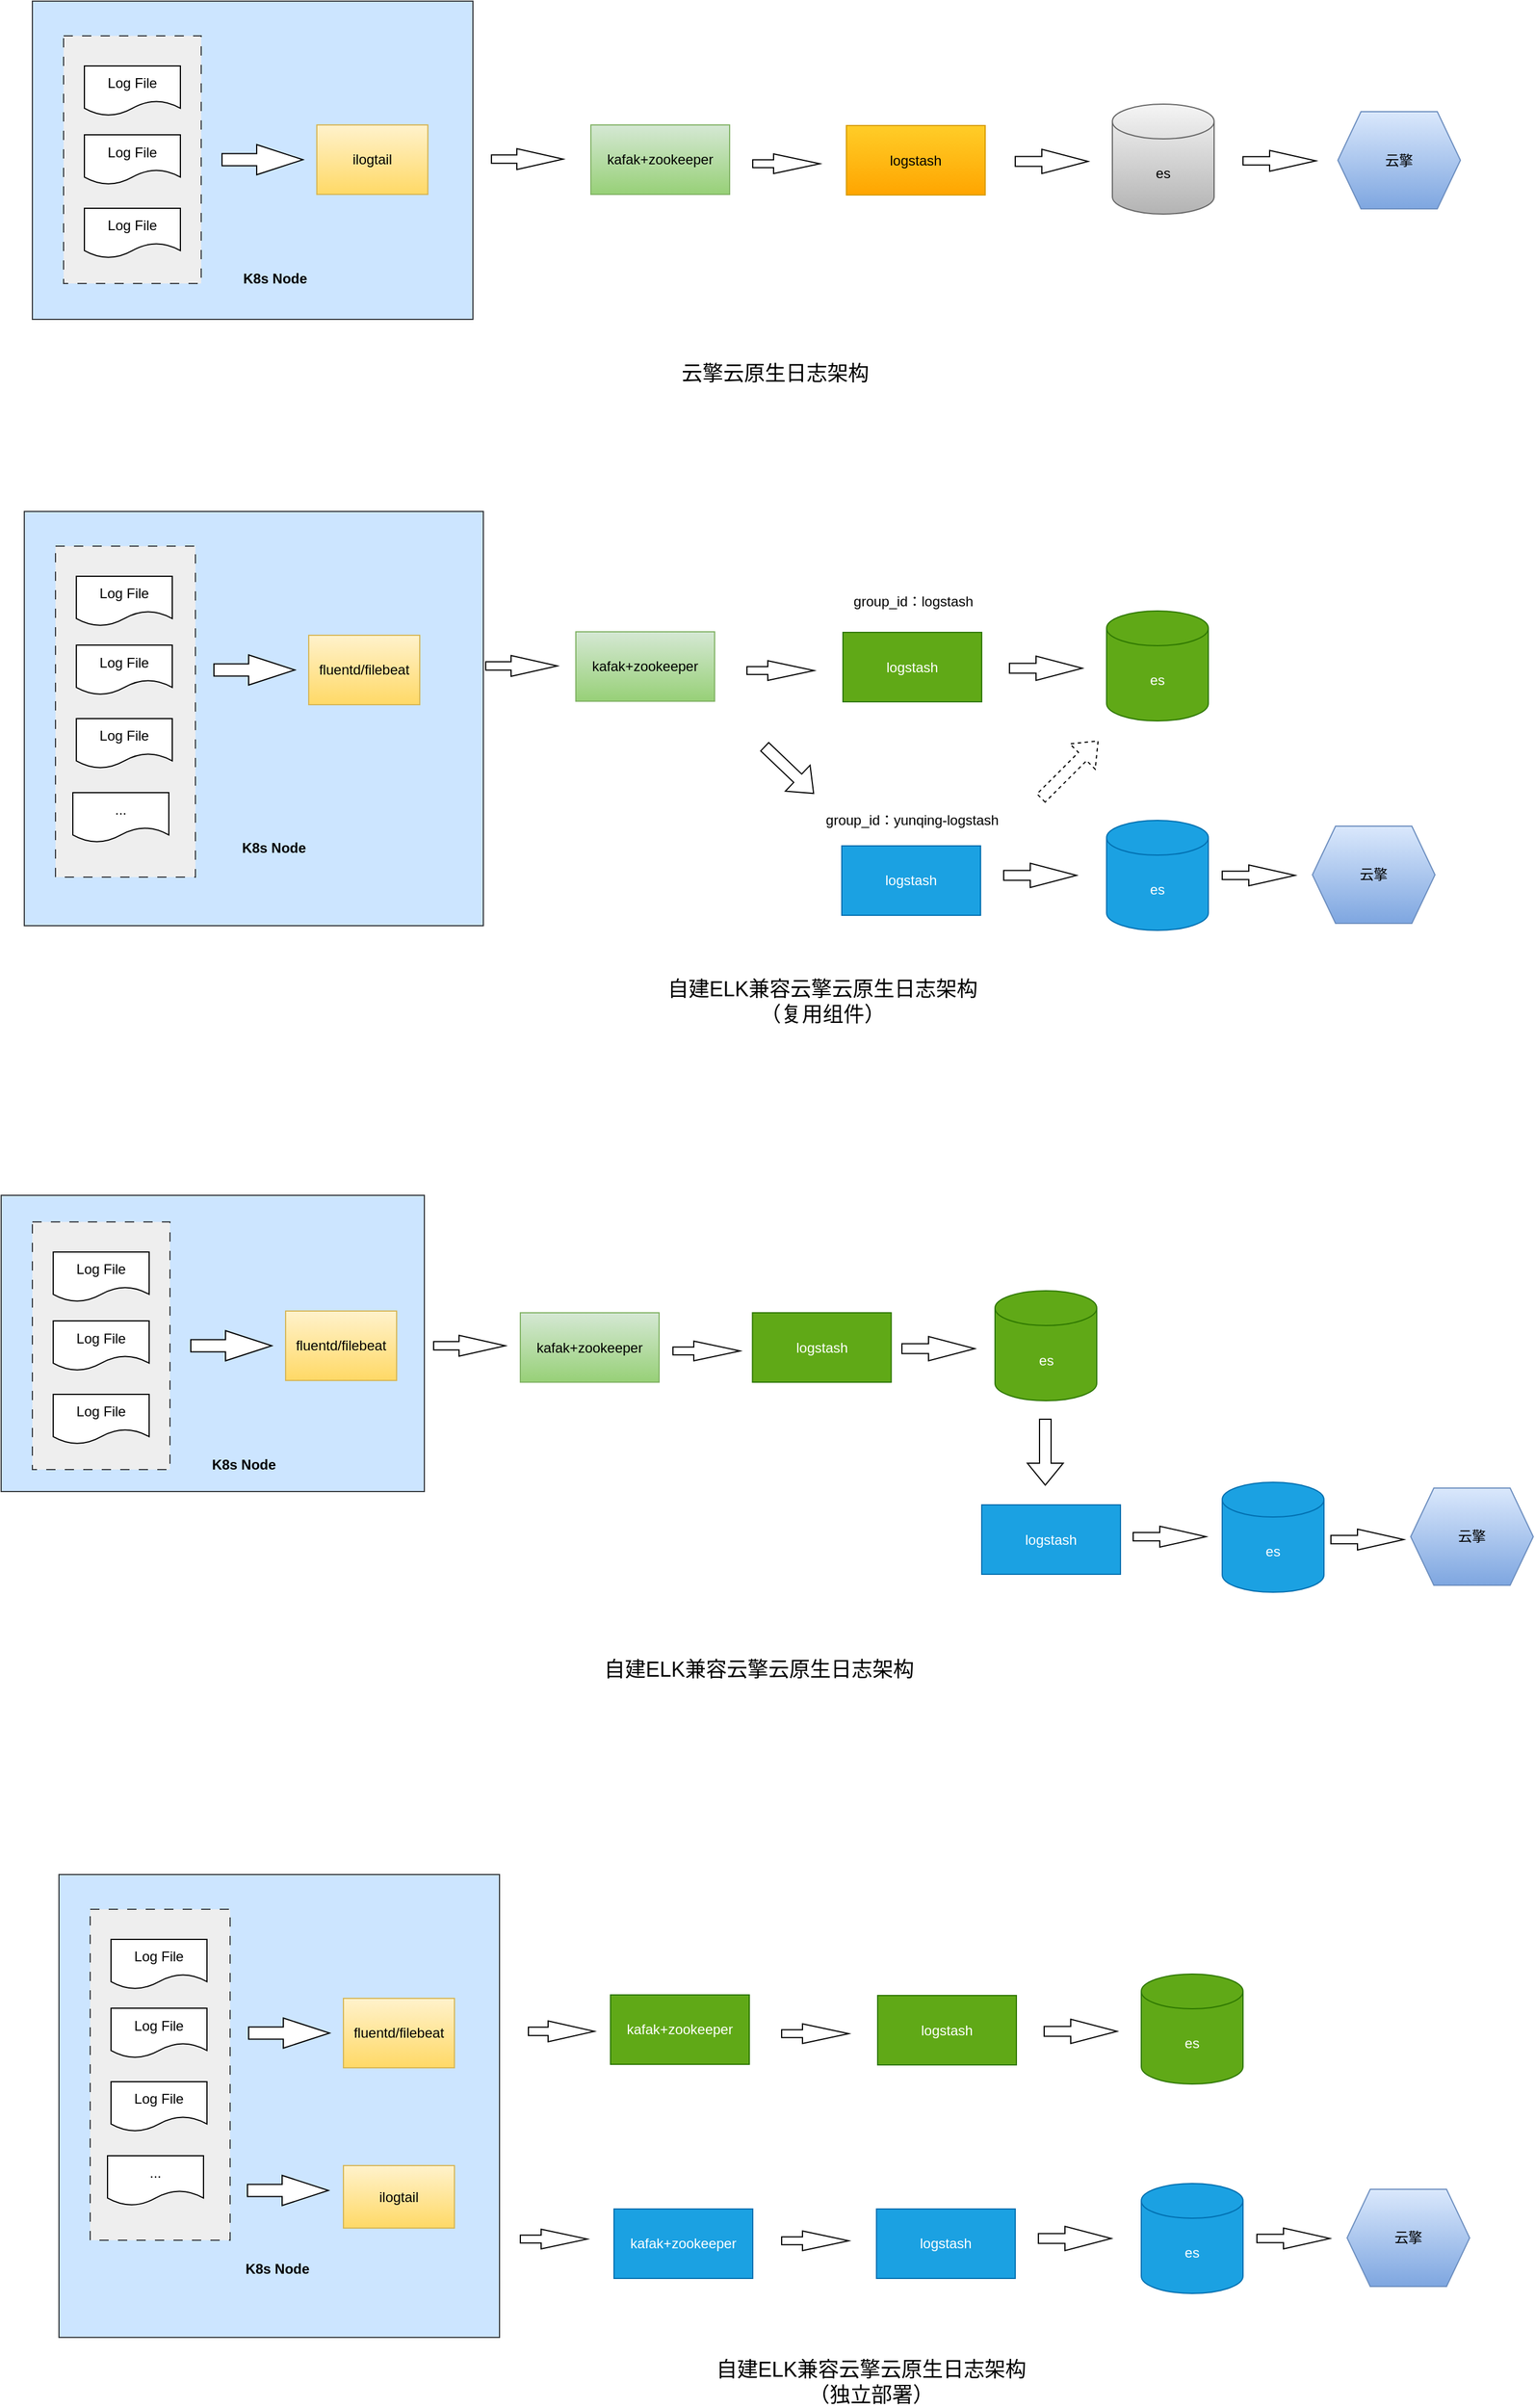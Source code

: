 <mxfile version="24.4.2" type="github">
  <diagram name="第 1 页" id="BbhQ3sLFAGEHEYkjeD8c">
    <mxGraphModel dx="1739" dy="624" grid="0" gridSize="10" guides="1" tooltips="1" connect="1" arrows="1" fold="1" page="0" pageScale="1" pageWidth="827" pageHeight="1169" math="0" shadow="0">
      <root>
        <mxCell id="0" />
        <mxCell id="1" parent="0" />
        <mxCell id="bUwzKDvQNxw6nzo83_uS-1" value="" style="rounded=0;whiteSpace=wrap;html=1;fillColor=#cce5ff;strokeColor=#36393d;" parent="1" vertex="1">
          <mxGeometry x="-38" y="178" width="381" height="275" as="geometry" />
        </mxCell>
        <mxCell id="bUwzKDvQNxw6nzo83_uS-2" value="ilogtail" style="rounded=0;whiteSpace=wrap;html=1;fillColor=#fff2cc;strokeColor=#d6b656;gradientColor=#ffd966;" parent="1" vertex="1">
          <mxGeometry x="208" y="285" width="96" height="60" as="geometry" />
        </mxCell>
        <mxCell id="bUwzKDvQNxw6nzo83_uS-3" value="" style="rounded=0;whiteSpace=wrap;html=1;dashed=1;dashPattern=8 8;fillColor=#eeeeee;strokeColor=#36393d;" parent="1" vertex="1">
          <mxGeometry x="-11" y="208" width="119" height="214" as="geometry" />
        </mxCell>
        <mxCell id="bUwzKDvQNxw6nzo83_uS-4" value="" style="html=1;shadow=0;dashed=0;align=center;verticalAlign=middle;shape=mxgraph.arrows2.arrow;dy=0.6;dx=40;notch=0;" parent="1" vertex="1">
          <mxGeometry x="126" y="302" width="70" height="26" as="geometry" />
        </mxCell>
        <mxCell id="bUwzKDvQNxw6nzo83_uS-7" value="" style="html=1;shadow=0;dashed=0;align=center;verticalAlign=middle;shape=mxgraph.arrows2.arrow;dy=0.6;dx=40;notch=0;" parent="1" vertex="1">
          <mxGeometry x="359" y="305.5" width="62" height="18" as="geometry" />
        </mxCell>
        <mxCell id="bUwzKDvQNxw6nzo83_uS-8" value="kafak+zookeeper" style="rounded=0;whiteSpace=wrap;html=1;fillColor=#d5e8d4;strokeColor=#82b366;gradientColor=#97d077;" parent="1" vertex="1">
          <mxGeometry x="445" y="285" width="120" height="60" as="geometry" />
        </mxCell>
        <mxCell id="bUwzKDvQNxw6nzo83_uS-9" value="logstash" style="rounded=0;whiteSpace=wrap;html=1;fillColor=#ffcd28;strokeColor=#d79b00;gradientColor=#ffa500;" parent="1" vertex="1">
          <mxGeometry x="666" y="285.5" width="120" height="60" as="geometry" />
        </mxCell>
        <mxCell id="bUwzKDvQNxw6nzo83_uS-12" value="" style="html=1;shadow=0;dashed=0;align=center;verticalAlign=middle;shape=mxgraph.arrows2.arrow;dy=0.6;dx=40;notch=0;" parent="1" vertex="1">
          <mxGeometry x="585" y="310" width="58" height="17" as="geometry" />
        </mxCell>
        <mxCell id="bUwzKDvQNxw6nzo83_uS-14" value="es" style="shape=cylinder3;whiteSpace=wrap;html=1;boundedLbl=1;backgroundOutline=1;size=15;fillColor=#f5f5f5;strokeColor=#666666;gradientColor=#b3b3b3;" parent="1" vertex="1">
          <mxGeometry x="896" y="267" width="88" height="95" as="geometry" />
        </mxCell>
        <mxCell id="bUwzKDvQNxw6nzo83_uS-15" value="" style="html=1;shadow=0;dashed=0;align=center;verticalAlign=middle;shape=mxgraph.arrows2.arrow;dy=0.6;dx=40;notch=0;" parent="1" vertex="1">
          <mxGeometry x="812" y="306" width="63" height="21" as="geometry" />
        </mxCell>
        <mxCell id="bUwzKDvQNxw6nzo83_uS-18" value="" style="html=1;shadow=0;dashed=0;align=center;verticalAlign=middle;shape=mxgraph.arrows2.arrow;dy=0.6;dx=40;notch=0;" parent="1" vertex="1">
          <mxGeometry x="1009" y="307" width="63" height="18" as="geometry" />
        </mxCell>
        <mxCell id="bUwzKDvQNxw6nzo83_uS-19" value="云擎" style="shape=hexagon;perimeter=hexagonPerimeter2;whiteSpace=wrap;html=1;fixedSize=1;fillColor=#dae8fc;strokeColor=#6c8ebf;gradientColor=#7ea6e0;" parent="1" vertex="1">
          <mxGeometry x="1091" y="273.5" width="106" height="84" as="geometry" />
        </mxCell>
        <mxCell id="bUwzKDvQNxw6nzo83_uS-20" value="Log File" style="shape=document;whiteSpace=wrap;html=1;boundedLbl=1;" parent="1" vertex="1">
          <mxGeometry x="7" y="234" width="83" height="43" as="geometry" />
        </mxCell>
        <mxCell id="bUwzKDvQNxw6nzo83_uS-21" value="Log File" style="shape=document;whiteSpace=wrap;html=1;boundedLbl=1;" parent="1" vertex="1">
          <mxGeometry x="7" y="293.5" width="83" height="43" as="geometry" />
        </mxCell>
        <mxCell id="bUwzKDvQNxw6nzo83_uS-22" value="Log File" style="shape=document;whiteSpace=wrap;html=1;boundedLbl=1;" parent="1" vertex="1">
          <mxGeometry x="7" y="357" width="83" height="43" as="geometry" />
        </mxCell>
        <mxCell id="bUwzKDvQNxw6nzo83_uS-23" value="&lt;b&gt;K8s Node&lt;/b&gt;" style="text;html=1;align=center;verticalAlign=middle;whiteSpace=wrap;rounded=0;" parent="1" vertex="1">
          <mxGeometry x="141.5" y="403" width="60" height="30" as="geometry" />
        </mxCell>
        <mxCell id="bUwzKDvQNxw6nzo83_uS-31" value="&lt;font style=&quot;font-size: 18px;&quot;&gt;云擎云原生日志架构&lt;/font&gt;" style="text;html=1;align=center;verticalAlign=middle;whiteSpace=wrap;rounded=0;" parent="1" vertex="1">
          <mxGeometry x="508" y="485" width="193" height="30" as="geometry" />
        </mxCell>
        <mxCell id="aREOA3AA0NQ1qb8RDd3X-1" value="" style="rounded=0;whiteSpace=wrap;html=1;fillColor=#cce5ff;strokeColor=#36393d;" parent="1" vertex="1">
          <mxGeometry x="-45" y="619" width="397" height="358" as="geometry" />
        </mxCell>
        <mxCell id="aREOA3AA0NQ1qb8RDd3X-2" value="fluentd/filebeat" style="rounded=0;whiteSpace=wrap;html=1;fillColor=#fff2cc;strokeColor=#d6b656;gradientColor=#ffd966;" parent="1" vertex="1">
          <mxGeometry x="201" y="726" width="96" height="60" as="geometry" />
        </mxCell>
        <mxCell id="aREOA3AA0NQ1qb8RDd3X-3" value="" style="rounded=0;whiteSpace=wrap;html=1;dashed=1;dashPattern=8 8;fillColor=#eeeeee;strokeColor=#36393d;" parent="1" vertex="1">
          <mxGeometry x="-18" y="649" width="121" height="286" as="geometry" />
        </mxCell>
        <mxCell id="aREOA3AA0NQ1qb8RDd3X-4" value="" style="html=1;shadow=0;dashed=0;align=center;verticalAlign=middle;shape=mxgraph.arrows2.arrow;dy=0.6;dx=40;notch=0;" parent="1" vertex="1">
          <mxGeometry x="119" y="743" width="70" height="26" as="geometry" />
        </mxCell>
        <mxCell id="aREOA3AA0NQ1qb8RDd3X-5" value="" style="html=1;shadow=0;dashed=0;align=center;verticalAlign=middle;shape=mxgraph.arrows2.arrow;dy=0.6;dx=40;notch=0;" parent="1" vertex="1">
          <mxGeometry x="354" y="743.5" width="62" height="18" as="geometry" />
        </mxCell>
        <mxCell id="aREOA3AA0NQ1qb8RDd3X-6" value="kafak+zookeeper" style="rounded=0;whiteSpace=wrap;html=1;fillColor=#d5e8d4;strokeColor=#82b366;gradientColor=#97d077;" parent="1" vertex="1">
          <mxGeometry x="432" y="723" width="120" height="60" as="geometry" />
        </mxCell>
        <mxCell id="aREOA3AA0NQ1qb8RDd3X-7" value="logstash" style="rounded=0;whiteSpace=wrap;html=1;fillColor=#60a917;strokeColor=#2D7600;fontColor=#ffffff;" parent="1" vertex="1">
          <mxGeometry x="663" y="723.5" width="120" height="60" as="geometry" />
        </mxCell>
        <mxCell id="aREOA3AA0NQ1qb8RDd3X-8" value="" style="html=1;shadow=0;dashed=0;align=center;verticalAlign=middle;shape=mxgraph.arrows2.arrow;dy=0.6;dx=40;notch=0;" parent="1" vertex="1">
          <mxGeometry x="580" y="748" width="58" height="17" as="geometry" />
        </mxCell>
        <mxCell id="aREOA3AA0NQ1qb8RDd3X-9" value="es" style="shape=cylinder3;whiteSpace=wrap;html=1;boundedLbl=1;backgroundOutline=1;size=15;fillColor=#60a917;strokeColor=#2D7600;fontColor=#ffffff;" parent="1" vertex="1">
          <mxGeometry x="891" y="705" width="88" height="95" as="geometry" />
        </mxCell>
        <mxCell id="aREOA3AA0NQ1qb8RDd3X-10" value="" style="html=1;shadow=0;dashed=0;align=center;verticalAlign=middle;shape=mxgraph.arrows2.arrow;dy=0.6;dx=40;notch=0;" parent="1" vertex="1">
          <mxGeometry x="807" y="744" width="63" height="21" as="geometry" />
        </mxCell>
        <mxCell id="aREOA3AA0NQ1qb8RDd3X-11" value="" style="html=1;shadow=0;dashed=0;align=center;verticalAlign=middle;shape=mxgraph.arrows2.arrow;dy=0.6;dx=40;notch=0;" parent="1" vertex="1">
          <mxGeometry x="991" y="924.5" width="63" height="18" as="geometry" />
        </mxCell>
        <mxCell id="aREOA3AA0NQ1qb8RDd3X-12" value="云擎" style="shape=hexagon;perimeter=hexagonPerimeter2;whiteSpace=wrap;html=1;fixedSize=1;fillColor=#dae8fc;strokeColor=#6c8ebf;gradientColor=#7ea6e0;" parent="1" vertex="1">
          <mxGeometry x="1069" y="891" width="106" height="84" as="geometry" />
        </mxCell>
        <mxCell id="aREOA3AA0NQ1qb8RDd3X-13" value="Log File" style="shape=document;whiteSpace=wrap;html=1;boundedLbl=1;" parent="1" vertex="1">
          <mxGeometry y="675" width="83" height="43" as="geometry" />
        </mxCell>
        <mxCell id="aREOA3AA0NQ1qb8RDd3X-14" value="Log File" style="shape=document;whiteSpace=wrap;html=1;boundedLbl=1;" parent="1" vertex="1">
          <mxGeometry y="734.5" width="83" height="43" as="geometry" />
        </mxCell>
        <mxCell id="aREOA3AA0NQ1qb8RDd3X-15" value="Log File" style="shape=document;whiteSpace=wrap;html=1;boundedLbl=1;" parent="1" vertex="1">
          <mxGeometry y="798" width="83" height="43" as="geometry" />
        </mxCell>
        <mxCell id="aREOA3AA0NQ1qb8RDd3X-16" value="&lt;b&gt;K8s Node&lt;/b&gt;" style="text;html=1;align=center;verticalAlign=middle;whiteSpace=wrap;rounded=0;" parent="1" vertex="1">
          <mxGeometry x="141" y="894.5" width="60" height="30" as="geometry" />
        </mxCell>
        <mxCell id="aREOA3AA0NQ1qb8RDd3X-17" value="logstash" style="rounded=0;whiteSpace=wrap;html=1;fillColor=#1ba1e2;strokeColor=#006EAF;fontColor=#ffffff;" parent="1" vertex="1">
          <mxGeometry x="662" y="908" width="120" height="60" as="geometry" />
        </mxCell>
        <mxCell id="aREOA3AA0NQ1qb8RDd3X-18" value="es" style="shape=cylinder3;whiteSpace=wrap;html=1;boundedLbl=1;backgroundOutline=1;size=15;fillColor=#1ba1e2;strokeColor=#006EAF;fontColor=#ffffff;" parent="1" vertex="1">
          <mxGeometry x="891" y="886" width="88" height="95" as="geometry" />
        </mxCell>
        <mxCell id="aREOA3AA0NQ1qb8RDd3X-21" value="" style="html=1;shadow=0;dashed=0;align=center;verticalAlign=middle;shape=mxgraph.arrows2.arrow;dy=0.6;dx=40;notch=0;" parent="1" vertex="1">
          <mxGeometry x="802" y="923" width="63" height="21" as="geometry" />
        </mxCell>
        <mxCell id="aREOA3AA0NQ1qb8RDd3X-27" value="" style="shape=flexArrow;endArrow=classic;html=1;rounded=0;dashed=1;" parent="1" edge="1">
          <mxGeometry width="50" height="50" relative="1" as="geometry">
            <mxPoint x="834" y="867" as="sourcePoint" />
            <mxPoint x="884" y="817" as="targetPoint" />
          </mxGeometry>
        </mxCell>
        <mxCell id="aREOA3AA0NQ1qb8RDd3X-28" value="" style="shape=flexArrow;endArrow=classic;html=1;rounded=0;" parent="1" edge="1">
          <mxGeometry width="50" height="50" relative="1" as="geometry">
            <mxPoint x="595" y="822" as="sourcePoint" />
            <mxPoint x="638" y="863" as="targetPoint" />
          </mxGeometry>
        </mxCell>
        <mxCell id="aREOA3AA0NQ1qb8RDd3X-29" value="group_id：logstash" style="text;html=1;align=center;verticalAlign=middle;whiteSpace=wrap;rounded=0;" parent="1" vertex="1">
          <mxGeometry x="666" y="682" width="116" height="30" as="geometry" />
        </mxCell>
        <mxCell id="aREOA3AA0NQ1qb8RDd3X-30" value="group_id：yunqing-logstash" style="text;html=1;align=center;verticalAlign=middle;whiteSpace=wrap;rounded=0;" parent="1" vertex="1">
          <mxGeometry x="644" y="871" width="158" height="30" as="geometry" />
        </mxCell>
        <mxCell id="aREOA3AA0NQ1qb8RDd3X-32" value="..." style="shape=document;whiteSpace=wrap;html=1;boundedLbl=1;" parent="1" vertex="1">
          <mxGeometry x="-3" y="862" width="83" height="43" as="geometry" />
        </mxCell>
        <mxCell id="EqTw1fBom0toelJ74vTw-1" value="&lt;font style=&quot;font-size: 18px;&quot;&gt;自建ELK兼容云擎云原生日志架构&lt;/font&gt;&lt;div&gt;&lt;font style=&quot;font-size: 18px;&quot;&gt;（复用组件）&lt;/font&gt;&lt;/div&gt;" style="text;html=1;align=center;verticalAlign=middle;whiteSpace=wrap;rounded=0;" vertex="1" parent="1">
          <mxGeometry x="482.5" y="1023" width="324.5" height="39" as="geometry" />
        </mxCell>
        <mxCell id="EqTw1fBom0toelJ74vTw-2" value="" style="rounded=0;whiteSpace=wrap;html=1;fillColor=#cce5ff;strokeColor=#36393d;" vertex="1" parent="1">
          <mxGeometry x="-65" y="1210" width="366" height="256" as="geometry" />
        </mxCell>
        <mxCell id="EqTw1fBom0toelJ74vTw-3" value="fluentd/filebeat" style="rounded=0;whiteSpace=wrap;html=1;fillColor=#fff2cc;strokeColor=#d6b656;gradientColor=#ffd966;" vertex="1" parent="1">
          <mxGeometry x="181" y="1310" width="96" height="60" as="geometry" />
        </mxCell>
        <mxCell id="EqTw1fBom0toelJ74vTw-4" value="" style="rounded=0;whiteSpace=wrap;html=1;dashed=1;dashPattern=8 8;fillColor=#eeeeee;strokeColor=#36393d;" vertex="1" parent="1">
          <mxGeometry x="-38" y="1233" width="119" height="214" as="geometry" />
        </mxCell>
        <mxCell id="EqTw1fBom0toelJ74vTw-5" value="" style="html=1;shadow=0;dashed=0;align=center;verticalAlign=middle;shape=mxgraph.arrows2.arrow;dy=0.6;dx=40;notch=0;" vertex="1" parent="1">
          <mxGeometry x="99" y="1327" width="70" height="26" as="geometry" />
        </mxCell>
        <mxCell id="EqTw1fBom0toelJ74vTw-6" value="" style="html=1;shadow=0;dashed=0;align=center;verticalAlign=middle;shape=mxgraph.arrows2.arrow;dy=0.6;dx=40;notch=0;" vertex="1" parent="1">
          <mxGeometry x="309" y="1331" width="62" height="18" as="geometry" />
        </mxCell>
        <mxCell id="EqTw1fBom0toelJ74vTw-7" value="kafak+zookeeper" style="rounded=0;whiteSpace=wrap;html=1;fillColor=#d5e8d4;strokeColor=#82b366;gradientColor=#97d077;" vertex="1" parent="1">
          <mxGeometry x="384" y="1311.5" width="120" height="60" as="geometry" />
        </mxCell>
        <mxCell id="EqTw1fBom0toelJ74vTw-8" value="logstash" style="rounded=0;whiteSpace=wrap;html=1;fillColor=#60a917;strokeColor=#2D7600;fontColor=#ffffff;" vertex="1" parent="1">
          <mxGeometry x="584.75" y="1311.5" width="120" height="60" as="geometry" />
        </mxCell>
        <mxCell id="EqTw1fBom0toelJ74vTw-9" value="" style="html=1;shadow=0;dashed=0;align=center;verticalAlign=middle;shape=mxgraph.arrows2.arrow;dy=0.6;dx=40;notch=0;" vertex="1" parent="1">
          <mxGeometry x="516" y="1336" width="58" height="17" as="geometry" />
        </mxCell>
        <mxCell id="EqTw1fBom0toelJ74vTw-10" value="es" style="shape=cylinder3;whiteSpace=wrap;html=1;boundedLbl=1;backgroundOutline=1;size=15;fillColor=#60a917;strokeColor=#2D7600;fontColor=#ffffff;" vertex="1" parent="1">
          <mxGeometry x="794.5" y="1292.5" width="88" height="95" as="geometry" />
        </mxCell>
        <mxCell id="EqTw1fBom0toelJ74vTw-11" value="" style="html=1;shadow=0;dashed=0;align=center;verticalAlign=middle;shape=mxgraph.arrows2.arrow;dy=0.6;dx=40;notch=0;" vertex="1" parent="1">
          <mxGeometry x="714" y="1332" width="63" height="21" as="geometry" />
        </mxCell>
        <mxCell id="EqTw1fBom0toelJ74vTw-12" value="" style="html=1;shadow=0;dashed=0;align=center;verticalAlign=middle;shape=mxgraph.arrows2.arrow;dy=0.6;dx=40;notch=0;" vertex="1" parent="1">
          <mxGeometry x="914" y="1496" width="63" height="18" as="geometry" />
        </mxCell>
        <mxCell id="EqTw1fBom0toelJ74vTw-13" value="云擎" style="shape=hexagon;perimeter=hexagonPerimeter2;whiteSpace=wrap;html=1;fixedSize=1;fillColor=#dae8fc;strokeColor=#6c8ebf;gradientColor=#7ea6e0;" vertex="1" parent="1">
          <mxGeometry x="1154" y="1463" width="106" height="84" as="geometry" />
        </mxCell>
        <mxCell id="EqTw1fBom0toelJ74vTw-14" value="Log File" style="shape=document;whiteSpace=wrap;html=1;boundedLbl=1;" vertex="1" parent="1">
          <mxGeometry x="-20" y="1259" width="83" height="43" as="geometry" />
        </mxCell>
        <mxCell id="EqTw1fBom0toelJ74vTw-15" value="Log File" style="shape=document;whiteSpace=wrap;html=1;boundedLbl=1;" vertex="1" parent="1">
          <mxGeometry x="-20" y="1318.5" width="83" height="43" as="geometry" />
        </mxCell>
        <mxCell id="EqTw1fBom0toelJ74vTw-16" value="Log File" style="shape=document;whiteSpace=wrap;html=1;boundedLbl=1;" vertex="1" parent="1">
          <mxGeometry x="-20" y="1382" width="83" height="43" as="geometry" />
        </mxCell>
        <mxCell id="EqTw1fBom0toelJ74vTw-17" value="&lt;b&gt;K8s Node&lt;/b&gt;" style="text;html=1;align=center;verticalAlign=middle;whiteSpace=wrap;rounded=0;" vertex="1" parent="1">
          <mxGeometry x="114.5" y="1428" width="60" height="30" as="geometry" />
        </mxCell>
        <mxCell id="EqTw1fBom0toelJ74vTw-19" value="&lt;font style=&quot;font-size: 18px;&quot;&gt;自建ELK兼容云擎云原生日志架构&lt;/font&gt;" style="text;html=1;align=center;verticalAlign=middle;whiteSpace=wrap;rounded=0;" vertex="1" parent="1">
          <mxGeometry x="428" y="1600" width="324.5" height="39" as="geometry" />
        </mxCell>
        <mxCell id="EqTw1fBom0toelJ74vTw-20" value="logstash" style="rounded=0;whiteSpace=wrap;html=1;fillColor=#1ba1e2;strokeColor=#006EAF;fontColor=#ffffff;" vertex="1" parent="1">
          <mxGeometry x="783" y="1477.5" width="120" height="60" as="geometry" />
        </mxCell>
        <mxCell id="EqTw1fBom0toelJ74vTw-21" value="es" style="shape=cylinder3;whiteSpace=wrap;html=1;boundedLbl=1;backgroundOutline=1;size=15;fillColor=#1ba1e2;strokeColor=#006EAF;fontColor=#ffffff;" vertex="1" parent="1">
          <mxGeometry x="991" y="1458" width="88" height="95" as="geometry" />
        </mxCell>
        <mxCell id="EqTw1fBom0toelJ74vTw-25" value="" style="shape=flexArrow;endArrow=classic;html=1;rounded=0;" edge="1" parent="1">
          <mxGeometry width="50" height="50" relative="1" as="geometry">
            <mxPoint x="838" y="1403" as="sourcePoint" />
            <mxPoint x="838" y="1461" as="targetPoint" />
          </mxGeometry>
        </mxCell>
        <mxCell id="EqTw1fBom0toelJ74vTw-29" value="" style="html=1;shadow=0;dashed=0;align=center;verticalAlign=middle;shape=mxgraph.arrows2.arrow;dy=0.6;dx=40;notch=0;" vertex="1" parent="1">
          <mxGeometry x="1085" y="1498.5" width="63" height="18" as="geometry" />
        </mxCell>
        <mxCell id="EqTw1fBom0toelJ74vTw-30" value="" style="rounded=0;whiteSpace=wrap;html=1;fillColor=#cce5ff;strokeColor=#36393d;" vertex="1" parent="1">
          <mxGeometry x="-15" y="1797" width="381" height="400" as="geometry" />
        </mxCell>
        <mxCell id="EqTw1fBom0toelJ74vTw-31" value="fluentd/filebeat" style="rounded=0;whiteSpace=wrap;html=1;fillColor=#fff2cc;strokeColor=#d6b656;gradientColor=#ffd966;" vertex="1" parent="1">
          <mxGeometry x="231" y="1904" width="96" height="60" as="geometry" />
        </mxCell>
        <mxCell id="EqTw1fBom0toelJ74vTw-32" value="" style="rounded=0;whiteSpace=wrap;html=1;dashed=1;dashPattern=8 8;fillColor=#eeeeee;strokeColor=#36393d;" vertex="1" parent="1">
          <mxGeometry x="12" y="1827" width="121" height="286" as="geometry" />
        </mxCell>
        <mxCell id="EqTw1fBom0toelJ74vTw-33" value="" style="html=1;shadow=0;dashed=0;align=center;verticalAlign=middle;shape=mxgraph.arrows2.arrow;dy=0.6;dx=40;notch=0;" vertex="1" parent="1">
          <mxGeometry x="149" y="1921" width="70" height="26" as="geometry" />
        </mxCell>
        <mxCell id="EqTw1fBom0toelJ74vTw-34" value="" style="html=1;shadow=0;dashed=0;align=center;verticalAlign=middle;shape=mxgraph.arrows2.arrow;dy=0.6;dx=40;notch=0;" vertex="1" parent="1">
          <mxGeometry x="391" y="1923.5" width="57" height="18" as="geometry" />
        </mxCell>
        <mxCell id="EqTw1fBom0toelJ74vTw-35" value="kafak+zookeeper" style="rounded=0;whiteSpace=wrap;html=1;fillColor=#60a917;strokeColor=#2D7600;fontColor=#ffffff;" vertex="1" parent="1">
          <mxGeometry x="462" y="1901" width="120" height="60" as="geometry" />
        </mxCell>
        <mxCell id="EqTw1fBom0toelJ74vTw-36" value="logstash" style="rounded=0;whiteSpace=wrap;html=1;fillColor=#60a917;strokeColor=#2D7600;fontColor=#ffffff;" vertex="1" parent="1">
          <mxGeometry x="693" y="1901.5" width="120" height="60" as="geometry" />
        </mxCell>
        <mxCell id="EqTw1fBom0toelJ74vTw-37" value="" style="html=1;shadow=0;dashed=0;align=center;verticalAlign=middle;shape=mxgraph.arrows2.arrow;dy=0.6;dx=40;notch=0;" vertex="1" parent="1">
          <mxGeometry x="610" y="1926" width="58" height="17" as="geometry" />
        </mxCell>
        <mxCell id="EqTw1fBom0toelJ74vTw-38" value="es" style="shape=cylinder3;whiteSpace=wrap;html=1;boundedLbl=1;backgroundOutline=1;size=15;fillColor=#60a917;strokeColor=#2D7600;fontColor=#ffffff;" vertex="1" parent="1">
          <mxGeometry x="921" y="1883" width="88" height="95" as="geometry" />
        </mxCell>
        <mxCell id="EqTw1fBom0toelJ74vTw-39" value="" style="html=1;shadow=0;dashed=0;align=center;verticalAlign=middle;shape=mxgraph.arrows2.arrow;dy=0.6;dx=40;notch=0;" vertex="1" parent="1">
          <mxGeometry x="837" y="1922" width="63" height="21" as="geometry" />
        </mxCell>
        <mxCell id="EqTw1fBom0toelJ74vTw-40" value="" style="html=1;shadow=0;dashed=0;align=center;verticalAlign=middle;shape=mxgraph.arrows2.arrow;dy=0.6;dx=40;notch=0;" vertex="1" parent="1">
          <mxGeometry x="1021" y="2102.5" width="63" height="18" as="geometry" />
        </mxCell>
        <mxCell id="EqTw1fBom0toelJ74vTw-41" value="云擎" style="shape=hexagon;perimeter=hexagonPerimeter2;whiteSpace=wrap;html=1;fixedSize=1;fillColor=#dae8fc;strokeColor=#6c8ebf;gradientColor=#7ea6e0;" vertex="1" parent="1">
          <mxGeometry x="1099" y="2069" width="106" height="84" as="geometry" />
        </mxCell>
        <mxCell id="EqTw1fBom0toelJ74vTw-42" value="Log File" style="shape=document;whiteSpace=wrap;html=1;boundedLbl=1;" vertex="1" parent="1">
          <mxGeometry x="30" y="1853" width="83" height="43" as="geometry" />
        </mxCell>
        <mxCell id="EqTw1fBom0toelJ74vTw-43" value="Log File" style="shape=document;whiteSpace=wrap;html=1;boundedLbl=1;" vertex="1" parent="1">
          <mxGeometry x="30" y="1912.5" width="83" height="43" as="geometry" />
        </mxCell>
        <mxCell id="EqTw1fBom0toelJ74vTw-44" value="Log File" style="shape=document;whiteSpace=wrap;html=1;boundedLbl=1;" vertex="1" parent="1">
          <mxGeometry x="30" y="1976" width="83" height="43" as="geometry" />
        </mxCell>
        <mxCell id="EqTw1fBom0toelJ74vTw-45" value="&lt;b&gt;K8s Node&lt;/b&gt;" style="text;html=1;align=center;verticalAlign=middle;whiteSpace=wrap;rounded=0;" vertex="1" parent="1">
          <mxGeometry x="144" y="2123" width="60" height="30" as="geometry" />
        </mxCell>
        <mxCell id="EqTw1fBom0toelJ74vTw-46" value="logstash" style="rounded=0;whiteSpace=wrap;html=1;fillColor=#1ba1e2;strokeColor=#006EAF;fontColor=#ffffff;" vertex="1" parent="1">
          <mxGeometry x="692" y="2086" width="120" height="60" as="geometry" />
        </mxCell>
        <mxCell id="EqTw1fBom0toelJ74vTw-47" value="es" style="shape=cylinder3;whiteSpace=wrap;html=1;boundedLbl=1;backgroundOutline=1;size=15;fillColor=#1ba1e2;strokeColor=#006EAF;fontColor=#ffffff;" vertex="1" parent="1">
          <mxGeometry x="921" y="2064" width="88" height="95" as="geometry" />
        </mxCell>
        <mxCell id="EqTw1fBom0toelJ74vTw-48" value="" style="html=1;shadow=0;dashed=0;align=center;verticalAlign=middle;shape=mxgraph.arrows2.arrow;dy=0.6;dx=40;notch=0;" vertex="1" parent="1">
          <mxGeometry x="832" y="2101" width="63" height="21" as="geometry" />
        </mxCell>
        <mxCell id="EqTw1fBom0toelJ74vTw-53" value="..." style="shape=document;whiteSpace=wrap;html=1;boundedLbl=1;" vertex="1" parent="1">
          <mxGeometry x="27" y="2040" width="83" height="43" as="geometry" />
        </mxCell>
        <mxCell id="EqTw1fBom0toelJ74vTw-54" value="&lt;font style=&quot;font-size: 18px;&quot;&gt;自建ELK兼容云擎云原生日志架构&lt;/font&gt;&lt;div&gt;&lt;font style=&quot;font-size: 18px;&quot;&gt;（独立部署）&lt;/font&gt;&lt;/div&gt;" style="text;html=1;align=center;verticalAlign=middle;whiteSpace=wrap;rounded=0;" vertex="1" parent="1">
          <mxGeometry x="492" y="2221" width="390.5" height="29" as="geometry" />
        </mxCell>
        <mxCell id="EqTw1fBom0toelJ74vTw-55" value="kafak+zookeeper" style="rounded=0;whiteSpace=wrap;html=1;fillColor=#1ba1e2;strokeColor=#006EAF;fontColor=#ffffff;" vertex="1" parent="1">
          <mxGeometry x="465" y="2086" width="120" height="60" as="geometry" />
        </mxCell>
        <mxCell id="EqTw1fBom0toelJ74vTw-56" value="" style="html=1;shadow=0;dashed=0;align=center;verticalAlign=middle;shape=mxgraph.arrows2.arrow;dy=0.6;dx=40;notch=0;" vertex="1" parent="1">
          <mxGeometry x="610" y="2105" width="58" height="17" as="geometry" />
        </mxCell>
        <mxCell id="EqTw1fBom0toelJ74vTw-57" value="ilogtail" style="rounded=0;whiteSpace=wrap;html=1;fillColor=#fff2cc;strokeColor=#d6b656;gradientColor=#ffd966;" vertex="1" parent="1">
          <mxGeometry x="231" y="2048.5" width="96" height="54" as="geometry" />
        </mxCell>
        <mxCell id="EqTw1fBom0toelJ74vTw-58" value="" style="html=1;shadow=0;dashed=0;align=center;verticalAlign=middle;shape=mxgraph.arrows2.arrow;dy=0.6;dx=40;notch=0;" vertex="1" parent="1">
          <mxGeometry x="148" y="2057" width="70" height="26" as="geometry" />
        </mxCell>
        <mxCell id="EqTw1fBom0toelJ74vTw-59" value="" style="html=1;shadow=0;dashed=0;align=center;verticalAlign=middle;shape=mxgraph.arrows2.arrow;dy=0.6;dx=40;notch=0;" vertex="1" parent="1">
          <mxGeometry x="384" y="2103.5" width="58" height="17" as="geometry" />
        </mxCell>
      </root>
    </mxGraphModel>
  </diagram>
</mxfile>
